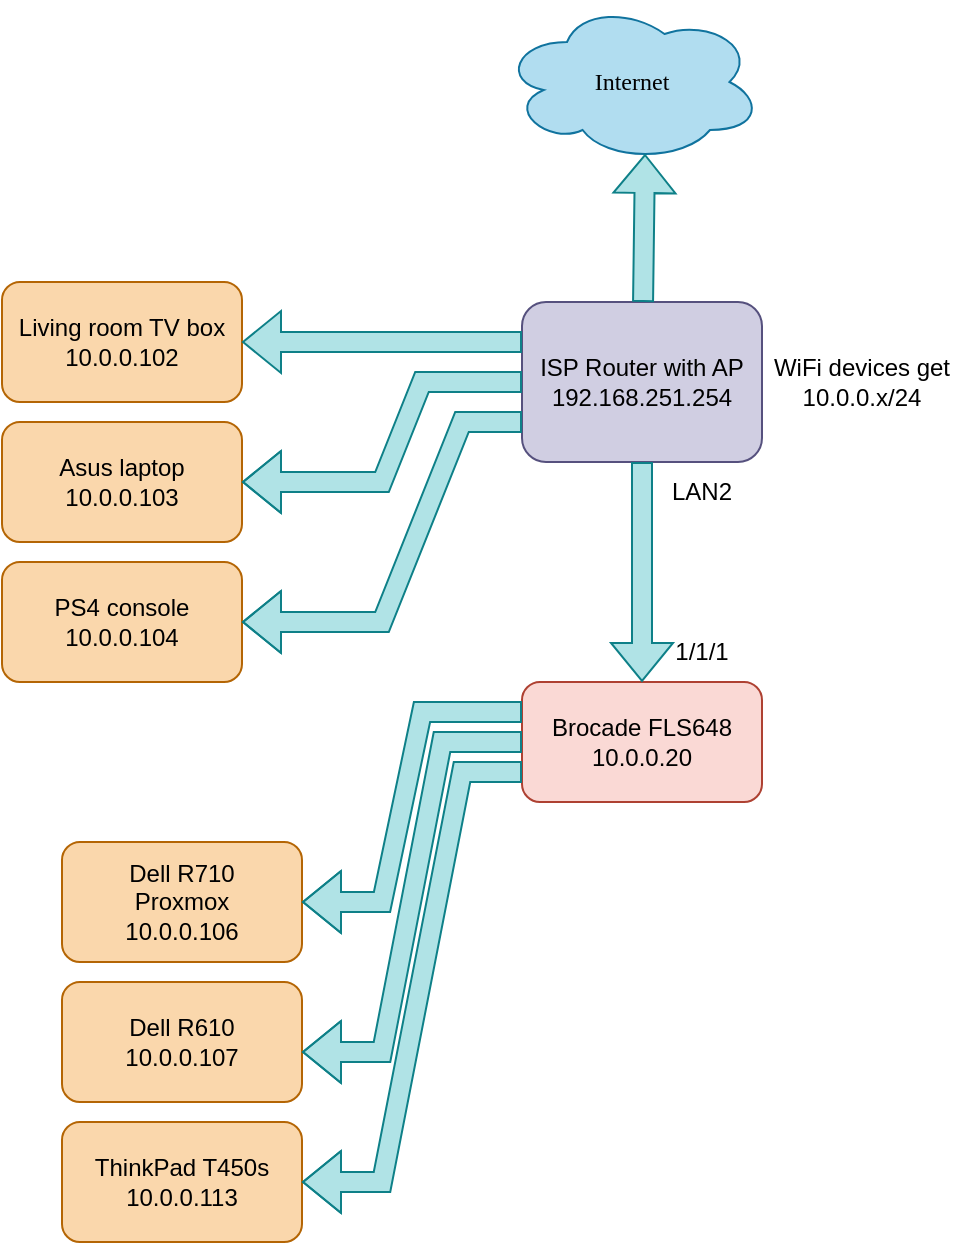 <mxfile version="26.0.4">
  <diagram name="Strona-1" id="TPzaGQt-rWNAJlxAdX96">
    <mxGraphModel dx="1194" dy="754" grid="1" gridSize="10" guides="1" tooltips="1" connect="1" arrows="1" fold="1" page="1" pageScale="1" pageWidth="827" pageHeight="1169" math="0" shadow="0">
      <root>
        <mxCell id="0" />
        <mxCell id="1" parent="0" />
        <mxCell id="Gk-5y6ToERhI9_pOSUYI-1" value="&lt;font face=&quot;Lucida Console&quot;&gt;Internet&lt;/font&gt;" style="ellipse;shape=cloud;whiteSpace=wrap;html=1;fillColor=#b1ddf0;strokeColor=#10739e;" vertex="1" parent="1">
          <mxGeometry x="330" y="80" width="130" height="80" as="geometry" />
        </mxCell>
        <mxCell id="Gk-5y6ToERhI9_pOSUYI-2" value="ISP Router with AP&lt;div&gt;192.168.251.254&lt;/div&gt;" style="rounded=1;whiteSpace=wrap;html=1;fillColor=#d0cee2;strokeColor=#56517e;" vertex="1" parent="1">
          <mxGeometry x="340" y="230" width="120" height="80" as="geometry" />
        </mxCell>
        <mxCell id="Gk-5y6ToERhI9_pOSUYI-3" value="" style="shape=flexArrow;endArrow=classic;html=1;rounded=0;entryX=0.55;entryY=0.95;entryDx=0;entryDy=0;entryPerimeter=0;fillColor=#b0e3e6;strokeColor=#0e8088;" edge="1" parent="1" source="Gk-5y6ToERhI9_pOSUYI-2" target="Gk-5y6ToERhI9_pOSUYI-1">
          <mxGeometry width="50" height="50" relative="1" as="geometry">
            <mxPoint x="460" y="210" as="sourcePoint" />
            <mxPoint x="440" y="260" as="targetPoint" />
          </mxGeometry>
        </mxCell>
        <mxCell id="Gk-5y6ToERhI9_pOSUYI-6" value="Living room TV box&lt;div&gt;10.0.0.102&lt;/div&gt;" style="rounded=1;whiteSpace=wrap;html=1;fillColor=#fad7ac;strokeColor=#b46504;" vertex="1" parent="1">
          <mxGeometry x="80" y="220" width="120" height="60" as="geometry" />
        </mxCell>
        <mxCell id="Gk-5y6ToERhI9_pOSUYI-8" value="Asus laptop&lt;div&gt;10.0.0.103&lt;/div&gt;" style="rounded=1;whiteSpace=wrap;html=1;fillColor=#fad7ac;strokeColor=#b46504;" vertex="1" parent="1">
          <mxGeometry x="80" y="290" width="120" height="60" as="geometry" />
        </mxCell>
        <mxCell id="Gk-5y6ToERhI9_pOSUYI-9" value="" style="shape=flexArrow;endArrow=classic;html=1;rounded=0;entryX=1;entryY=0.5;entryDx=0;entryDy=0;exitX=0;exitY=0.5;exitDx=0;exitDy=0;fillColor=#b0e3e6;strokeColor=#0e8088;" edge="1" parent="1" source="Gk-5y6ToERhI9_pOSUYI-2" target="Gk-5y6ToERhI9_pOSUYI-8">
          <mxGeometry width="50" height="50" relative="1" as="geometry">
            <mxPoint x="280" y="370" as="sourcePoint" />
            <mxPoint x="330" y="320" as="targetPoint" />
            <Array as="points">
              <mxPoint x="290" y="270" />
              <mxPoint x="270" y="320" />
            </Array>
          </mxGeometry>
        </mxCell>
        <mxCell id="Gk-5y6ToERhI9_pOSUYI-10" value="PS4 console&lt;div&gt;10.0.0.104&lt;/div&gt;" style="rounded=1;whiteSpace=wrap;html=1;fillColor=#fad7ac;strokeColor=#b46504;" vertex="1" parent="1">
          <mxGeometry x="80" y="360" width="120" height="60" as="geometry" />
        </mxCell>
        <mxCell id="Gk-5y6ToERhI9_pOSUYI-11" value="" style="shape=flexArrow;endArrow=classic;html=1;rounded=0;entryX=1;entryY=0.5;entryDx=0;entryDy=0;fillColor=#b0e3e6;strokeColor=#0e8088;" edge="1" parent="1" target="Gk-5y6ToERhI9_pOSUYI-6">
          <mxGeometry width="50" height="50" relative="1" as="geometry">
            <mxPoint x="340" y="250" as="sourcePoint" />
            <mxPoint x="330" y="320" as="targetPoint" />
          </mxGeometry>
        </mxCell>
        <mxCell id="Gk-5y6ToERhI9_pOSUYI-12" value="" style="shape=flexArrow;endArrow=classic;html=1;rounded=0;exitX=0;exitY=0.75;exitDx=0;exitDy=0;entryX=1;entryY=0.5;entryDx=0;entryDy=0;fillColor=#b0e3e6;strokeColor=#0e8088;" edge="1" parent="1" source="Gk-5y6ToERhI9_pOSUYI-2" target="Gk-5y6ToERhI9_pOSUYI-10">
          <mxGeometry width="50" height="50" relative="1" as="geometry">
            <mxPoint x="280" y="370" as="sourcePoint" />
            <mxPoint x="330" y="320" as="targetPoint" />
            <Array as="points">
              <mxPoint x="310" y="290" />
              <mxPoint x="270" y="390" />
            </Array>
          </mxGeometry>
        </mxCell>
        <mxCell id="Gk-5y6ToERhI9_pOSUYI-13" value="WiFi devices get 10.0.0.x/24" style="text;html=1;align=center;verticalAlign=middle;whiteSpace=wrap;rounded=0;" vertex="1" parent="1">
          <mxGeometry x="460" y="245" width="100" height="50" as="geometry" />
        </mxCell>
        <mxCell id="Gk-5y6ToERhI9_pOSUYI-14" value="Brocade FLS648&lt;div&gt;10.0.0.20&lt;/div&gt;" style="rounded=1;whiteSpace=wrap;html=1;fillColor=#fad9d5;strokeColor=#ae4132;" vertex="1" parent="1">
          <mxGeometry x="340" y="420" width="120" height="60" as="geometry" />
        </mxCell>
        <mxCell id="Gk-5y6ToERhI9_pOSUYI-15" value="" style="shape=flexArrow;endArrow=classic;html=1;rounded=0;exitX=0.5;exitY=1;exitDx=0;exitDy=0;entryX=0.5;entryY=0;entryDx=0;entryDy=0;fillColor=#b0e3e6;strokeColor=#0e8088;" edge="1" parent="1" source="Gk-5y6ToERhI9_pOSUYI-2" target="Gk-5y6ToERhI9_pOSUYI-14">
          <mxGeometry width="50" height="50" relative="1" as="geometry">
            <mxPoint x="350" y="390" as="sourcePoint" />
            <mxPoint x="400" y="340" as="targetPoint" />
          </mxGeometry>
        </mxCell>
        <mxCell id="Gk-5y6ToERhI9_pOSUYI-16" value="1/1/1" style="text;html=1;align=center;verticalAlign=middle;whiteSpace=wrap;rounded=0;" vertex="1" parent="1">
          <mxGeometry x="400" y="390" width="60" height="30" as="geometry" />
        </mxCell>
        <mxCell id="Gk-5y6ToERhI9_pOSUYI-17" value="LAN2" style="text;html=1;align=center;verticalAlign=middle;whiteSpace=wrap;rounded=0;" vertex="1" parent="1">
          <mxGeometry x="400" y="310" width="60" height="30" as="geometry" />
        </mxCell>
        <mxCell id="Gk-5y6ToERhI9_pOSUYI-18" value="Dell R710&lt;div&gt;Proxmox&lt;/div&gt;&lt;div&gt;10.0.0.106&lt;/div&gt;" style="rounded=1;whiteSpace=wrap;html=1;fillColor=#fad7ac;strokeColor=#b46504;" vertex="1" parent="1">
          <mxGeometry x="110" y="500" width="120" height="60" as="geometry" />
        </mxCell>
        <mxCell id="Gk-5y6ToERhI9_pOSUYI-24" value="Dell R610&lt;div&gt;10.0.0.107&lt;/div&gt;" style="rounded=1;whiteSpace=wrap;html=1;fillColor=#fad7ac;strokeColor=#b46504;" vertex="1" parent="1">
          <mxGeometry x="110" y="570" width="120" height="60" as="geometry" />
        </mxCell>
        <mxCell id="Gk-5y6ToERhI9_pOSUYI-25" value="" style="shape=flexArrow;endArrow=classic;html=1;rounded=0;entryX=1;entryY=0.5;entryDx=0;entryDy=0;exitX=0;exitY=0.25;exitDx=0;exitDy=0;fillColor=#b0e3e6;strokeColor=#0e8088;" edge="1" parent="1" source="Gk-5y6ToERhI9_pOSUYI-14" target="Gk-5y6ToERhI9_pOSUYI-18">
          <mxGeometry width="50" height="50" relative="1" as="geometry">
            <mxPoint x="350" y="580" as="sourcePoint" />
            <mxPoint x="400" y="530" as="targetPoint" />
            <Array as="points">
              <mxPoint x="290" y="435" />
              <mxPoint x="270" y="530" />
            </Array>
          </mxGeometry>
        </mxCell>
        <mxCell id="Gk-5y6ToERhI9_pOSUYI-26" value="" style="shape=flexArrow;endArrow=classic;html=1;rounded=0;entryX=1;entryY=0.5;entryDx=0;entryDy=0;exitX=0;exitY=0.5;exitDx=0;exitDy=0;fillColor=#b0e3e6;strokeColor=#0e8088;" edge="1" parent="1" source="Gk-5y6ToERhI9_pOSUYI-14">
          <mxGeometry width="50" height="50" relative="1" as="geometry">
            <mxPoint x="340" y="510" as="sourcePoint" />
            <mxPoint x="230" y="605" as="targetPoint" />
            <Array as="points">
              <mxPoint x="300" y="450" />
              <mxPoint x="270" y="605" />
            </Array>
          </mxGeometry>
        </mxCell>
        <mxCell id="Gk-5y6ToERhI9_pOSUYI-27" value="ThinkPad T450s&lt;div&gt;10.0.0.113&lt;/div&gt;" style="rounded=1;whiteSpace=wrap;html=1;fillColor=#fad7ac;strokeColor=#b46504;" vertex="1" parent="1">
          <mxGeometry x="110" y="640" width="120" height="60" as="geometry" />
        </mxCell>
        <mxCell id="Gk-5y6ToERhI9_pOSUYI-28" value="" style="shape=flexArrow;endArrow=classic;html=1;rounded=0;entryX=1;entryY=0.5;entryDx=0;entryDy=0;exitX=0;exitY=0.75;exitDx=0;exitDy=0;fillColor=#b0e3e6;strokeColor=#0e8088;" edge="1" parent="1" source="Gk-5y6ToERhI9_pOSUYI-14" target="Gk-5y6ToERhI9_pOSUYI-27">
          <mxGeometry width="50" height="50" relative="1" as="geometry">
            <mxPoint x="350" y="630" as="sourcePoint" />
            <mxPoint x="400" y="580" as="targetPoint" />
            <Array as="points">
              <mxPoint x="310" y="465" />
              <mxPoint x="270" y="670" />
            </Array>
          </mxGeometry>
        </mxCell>
      </root>
    </mxGraphModel>
  </diagram>
</mxfile>
